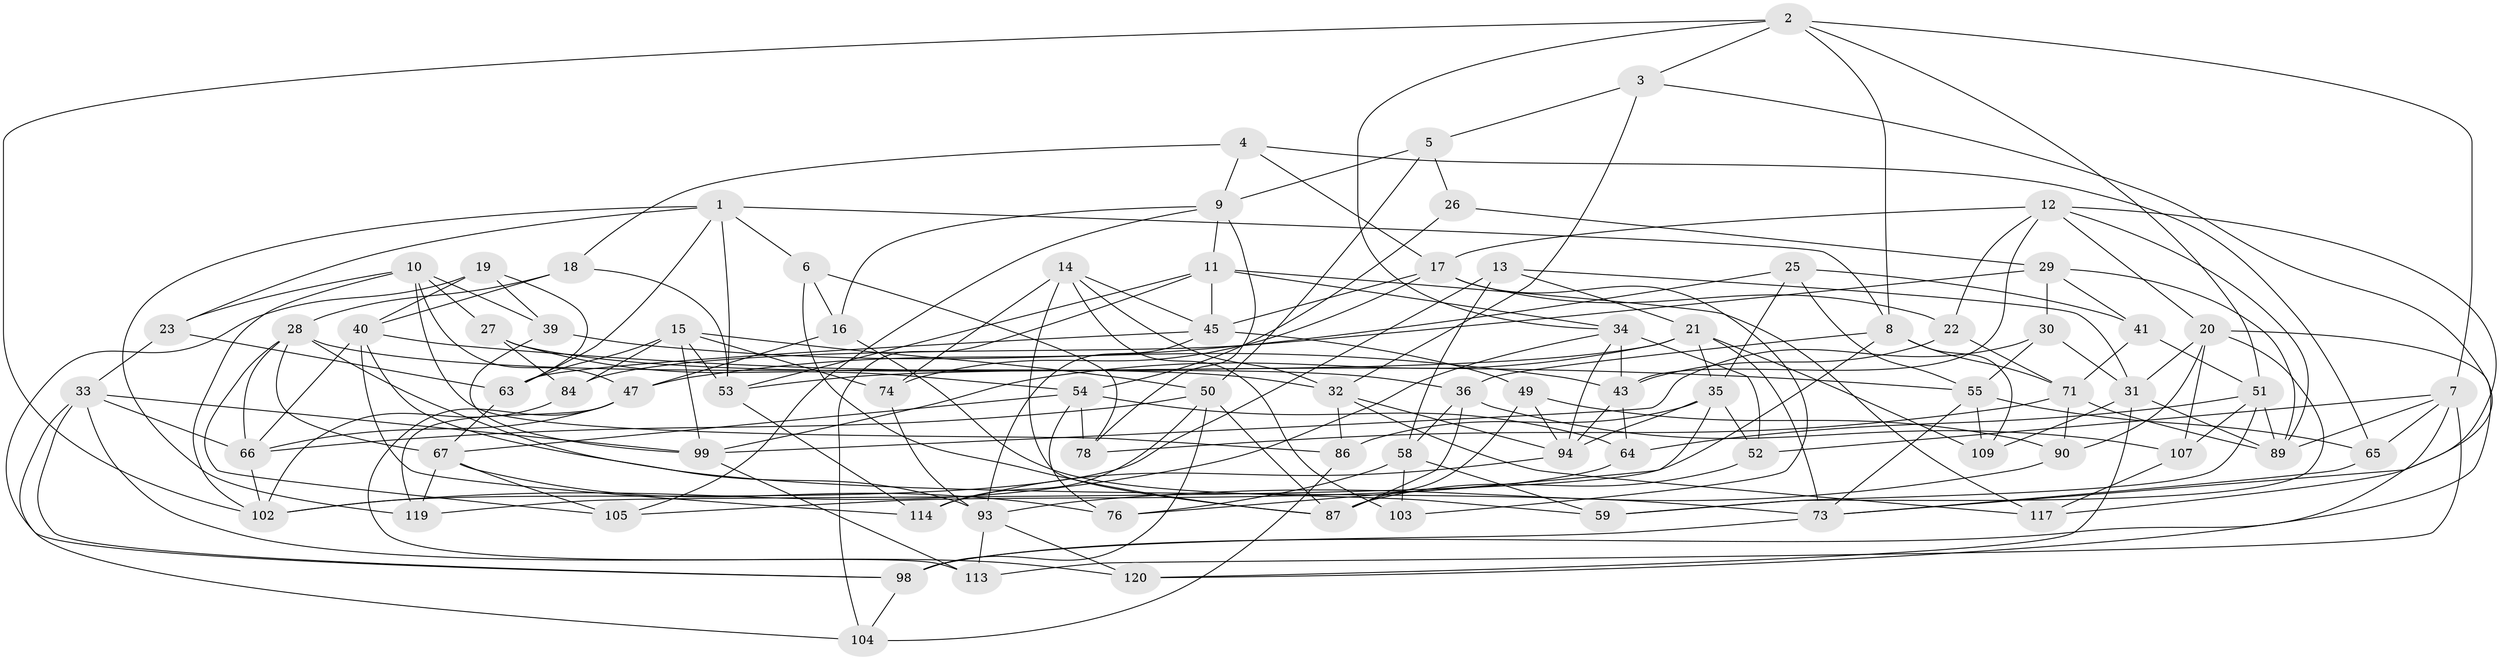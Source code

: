 // Generated by graph-tools (version 1.1) at 2025/52/02/27/25 19:52:34]
// undirected, 80 vertices, 200 edges
graph export_dot {
graph [start="1"]
  node [color=gray90,style=filled];
  1 [super="+101"];
  2 [super="+56"];
  3;
  4;
  5;
  6;
  7 [super="+106"];
  8 [super="+48"];
  9 [super="+60"];
  10 [super="+24"];
  11 [super="+77"];
  12 [super="+44"];
  13;
  14 [super="+95"];
  15 [super="+116"];
  16;
  17 [super="+38"];
  18;
  19;
  20 [super="+91"];
  21 [super="+88"];
  22;
  23;
  25;
  26;
  27;
  28 [super="+69"];
  29 [super="+37"];
  30;
  31 [super="+92"];
  32 [super="+61"];
  33 [super="+123"];
  34 [super="+112"];
  35 [super="+46"];
  36 [super="+42"];
  39;
  40 [super="+82"];
  41;
  43 [super="+57"];
  45 [super="+70"];
  47 [super="+75"];
  49;
  50 [super="+83"];
  51 [super="+62"];
  52;
  53 [super="+110"];
  54 [super="+80"];
  55 [super="+79"];
  58 [super="+72"];
  59;
  63 [super="+81"];
  64;
  65;
  66 [super="+85"];
  67 [super="+68"];
  71 [super="+97"];
  73 [super="+96"];
  74;
  76;
  78;
  84;
  86;
  87 [super="+115"];
  89 [super="+118"];
  90;
  93 [super="+100"];
  94 [super="+111"];
  98 [super="+122"];
  99 [super="+108"];
  102 [super="+121"];
  103;
  104;
  105;
  107;
  109;
  113;
  114;
  117;
  119;
  120;
  1 -- 8;
  1 -- 53;
  1 -- 63;
  1 -- 119;
  1 -- 6;
  1 -- 23;
  2 -- 51;
  2 -- 3;
  2 -- 34;
  2 -- 8;
  2 -- 102;
  2 -- 7;
  3 -- 5;
  3 -- 73;
  3 -- 32;
  4 -- 65;
  4 -- 18;
  4 -- 17;
  4 -- 9;
  5 -- 50;
  5 -- 26;
  5 -- 9;
  6 -- 16;
  6 -- 78;
  6 -- 87;
  7 -- 98;
  7 -- 52;
  7 -- 65;
  7 -- 113;
  7 -- 89;
  8 -- 119;
  8 -- 36;
  8 -- 109;
  8 -- 71;
  9 -- 78;
  9 -- 105;
  9 -- 11;
  9 -- 16;
  10 -- 47;
  10 -- 39;
  10 -- 102;
  10 -- 27;
  10 -- 86;
  10 -- 23;
  11 -- 104;
  11 -- 117;
  11 -- 34;
  11 -- 53;
  11 -- 45;
  12 -- 89;
  12 -- 117;
  12 -- 20;
  12 -- 17;
  12 -- 43;
  12 -- 22;
  13 -- 58;
  13 -- 31;
  13 -- 102;
  13 -- 21;
  14 -- 74;
  14 -- 103 [weight=2];
  14 -- 45;
  14 -- 32;
  14 -- 87;
  15 -- 53;
  15 -- 99;
  15 -- 63;
  15 -- 50;
  15 -- 84;
  15 -- 74;
  16 -- 59;
  16 -- 47;
  17 -- 74;
  17 -- 103;
  17 -- 45;
  17 -- 22;
  18 -- 28;
  18 -- 40;
  18 -- 53;
  19 -- 40;
  19 -- 39;
  19 -- 98;
  19 -- 63;
  20 -- 120;
  20 -- 59;
  20 -- 90;
  20 -- 107;
  20 -- 31;
  21 -- 99;
  21 -- 53;
  21 -- 73;
  21 -- 109;
  21 -- 35;
  22 -- 43;
  22 -- 71;
  23 -- 63;
  23 -- 33;
  25 -- 41;
  25 -- 55;
  25 -- 35;
  25 -- 47;
  26 -- 29 [weight=2];
  26 -- 54;
  27 -- 36;
  27 -- 84;
  27 -- 54;
  28 -- 73;
  28 -- 32;
  28 -- 105;
  28 -- 67;
  28 -- 66;
  29 -- 30;
  29 -- 84;
  29 -- 89;
  29 -- 41;
  30 -- 99;
  30 -- 31;
  30 -- 55;
  31 -- 109;
  31 -- 120;
  31 -- 89;
  32 -- 117;
  32 -- 94;
  32 -- 86;
  33 -- 104;
  33 -- 98;
  33 -- 66;
  33 -- 120;
  33 -- 99;
  34 -- 52;
  34 -- 102;
  34 -- 43;
  34 -- 94;
  35 -- 52;
  35 -- 94;
  35 -- 76;
  35 -- 86;
  36 -- 107;
  36 -- 58 [weight=2];
  36 -- 87;
  39 -- 99;
  39 -- 43;
  40 -- 114;
  40 -- 66;
  40 -- 93;
  40 -- 55;
  41 -- 71;
  41 -- 51;
  43 -- 94;
  43 -- 64;
  45 -- 63;
  45 -- 49;
  45 -- 93;
  47 -- 119;
  47 -- 66;
  47 -- 113;
  49 -- 90;
  49 -- 87;
  49 -- 94;
  50 -- 87;
  50 -- 66;
  50 -- 114;
  50 -- 98;
  51 -- 59;
  51 -- 64;
  51 -- 107;
  51 -- 89;
  52 -- 87;
  53 -- 114;
  54 -- 78;
  54 -- 76;
  54 -- 64;
  54 -- 67;
  55 -- 65;
  55 -- 109;
  55 -- 73;
  58 -- 76;
  58 -- 59;
  58 -- 103;
  63 -- 67;
  64 -- 105;
  65 -- 73;
  66 -- 102;
  67 -- 119;
  67 -- 105;
  67 -- 76;
  71 -- 78;
  71 -- 89;
  71 -- 90;
  73 -- 98;
  74 -- 93;
  84 -- 102;
  86 -- 104;
  90 -- 93;
  93 -- 113;
  93 -- 120;
  94 -- 114;
  98 -- 104;
  99 -- 113;
  107 -- 117;
}
